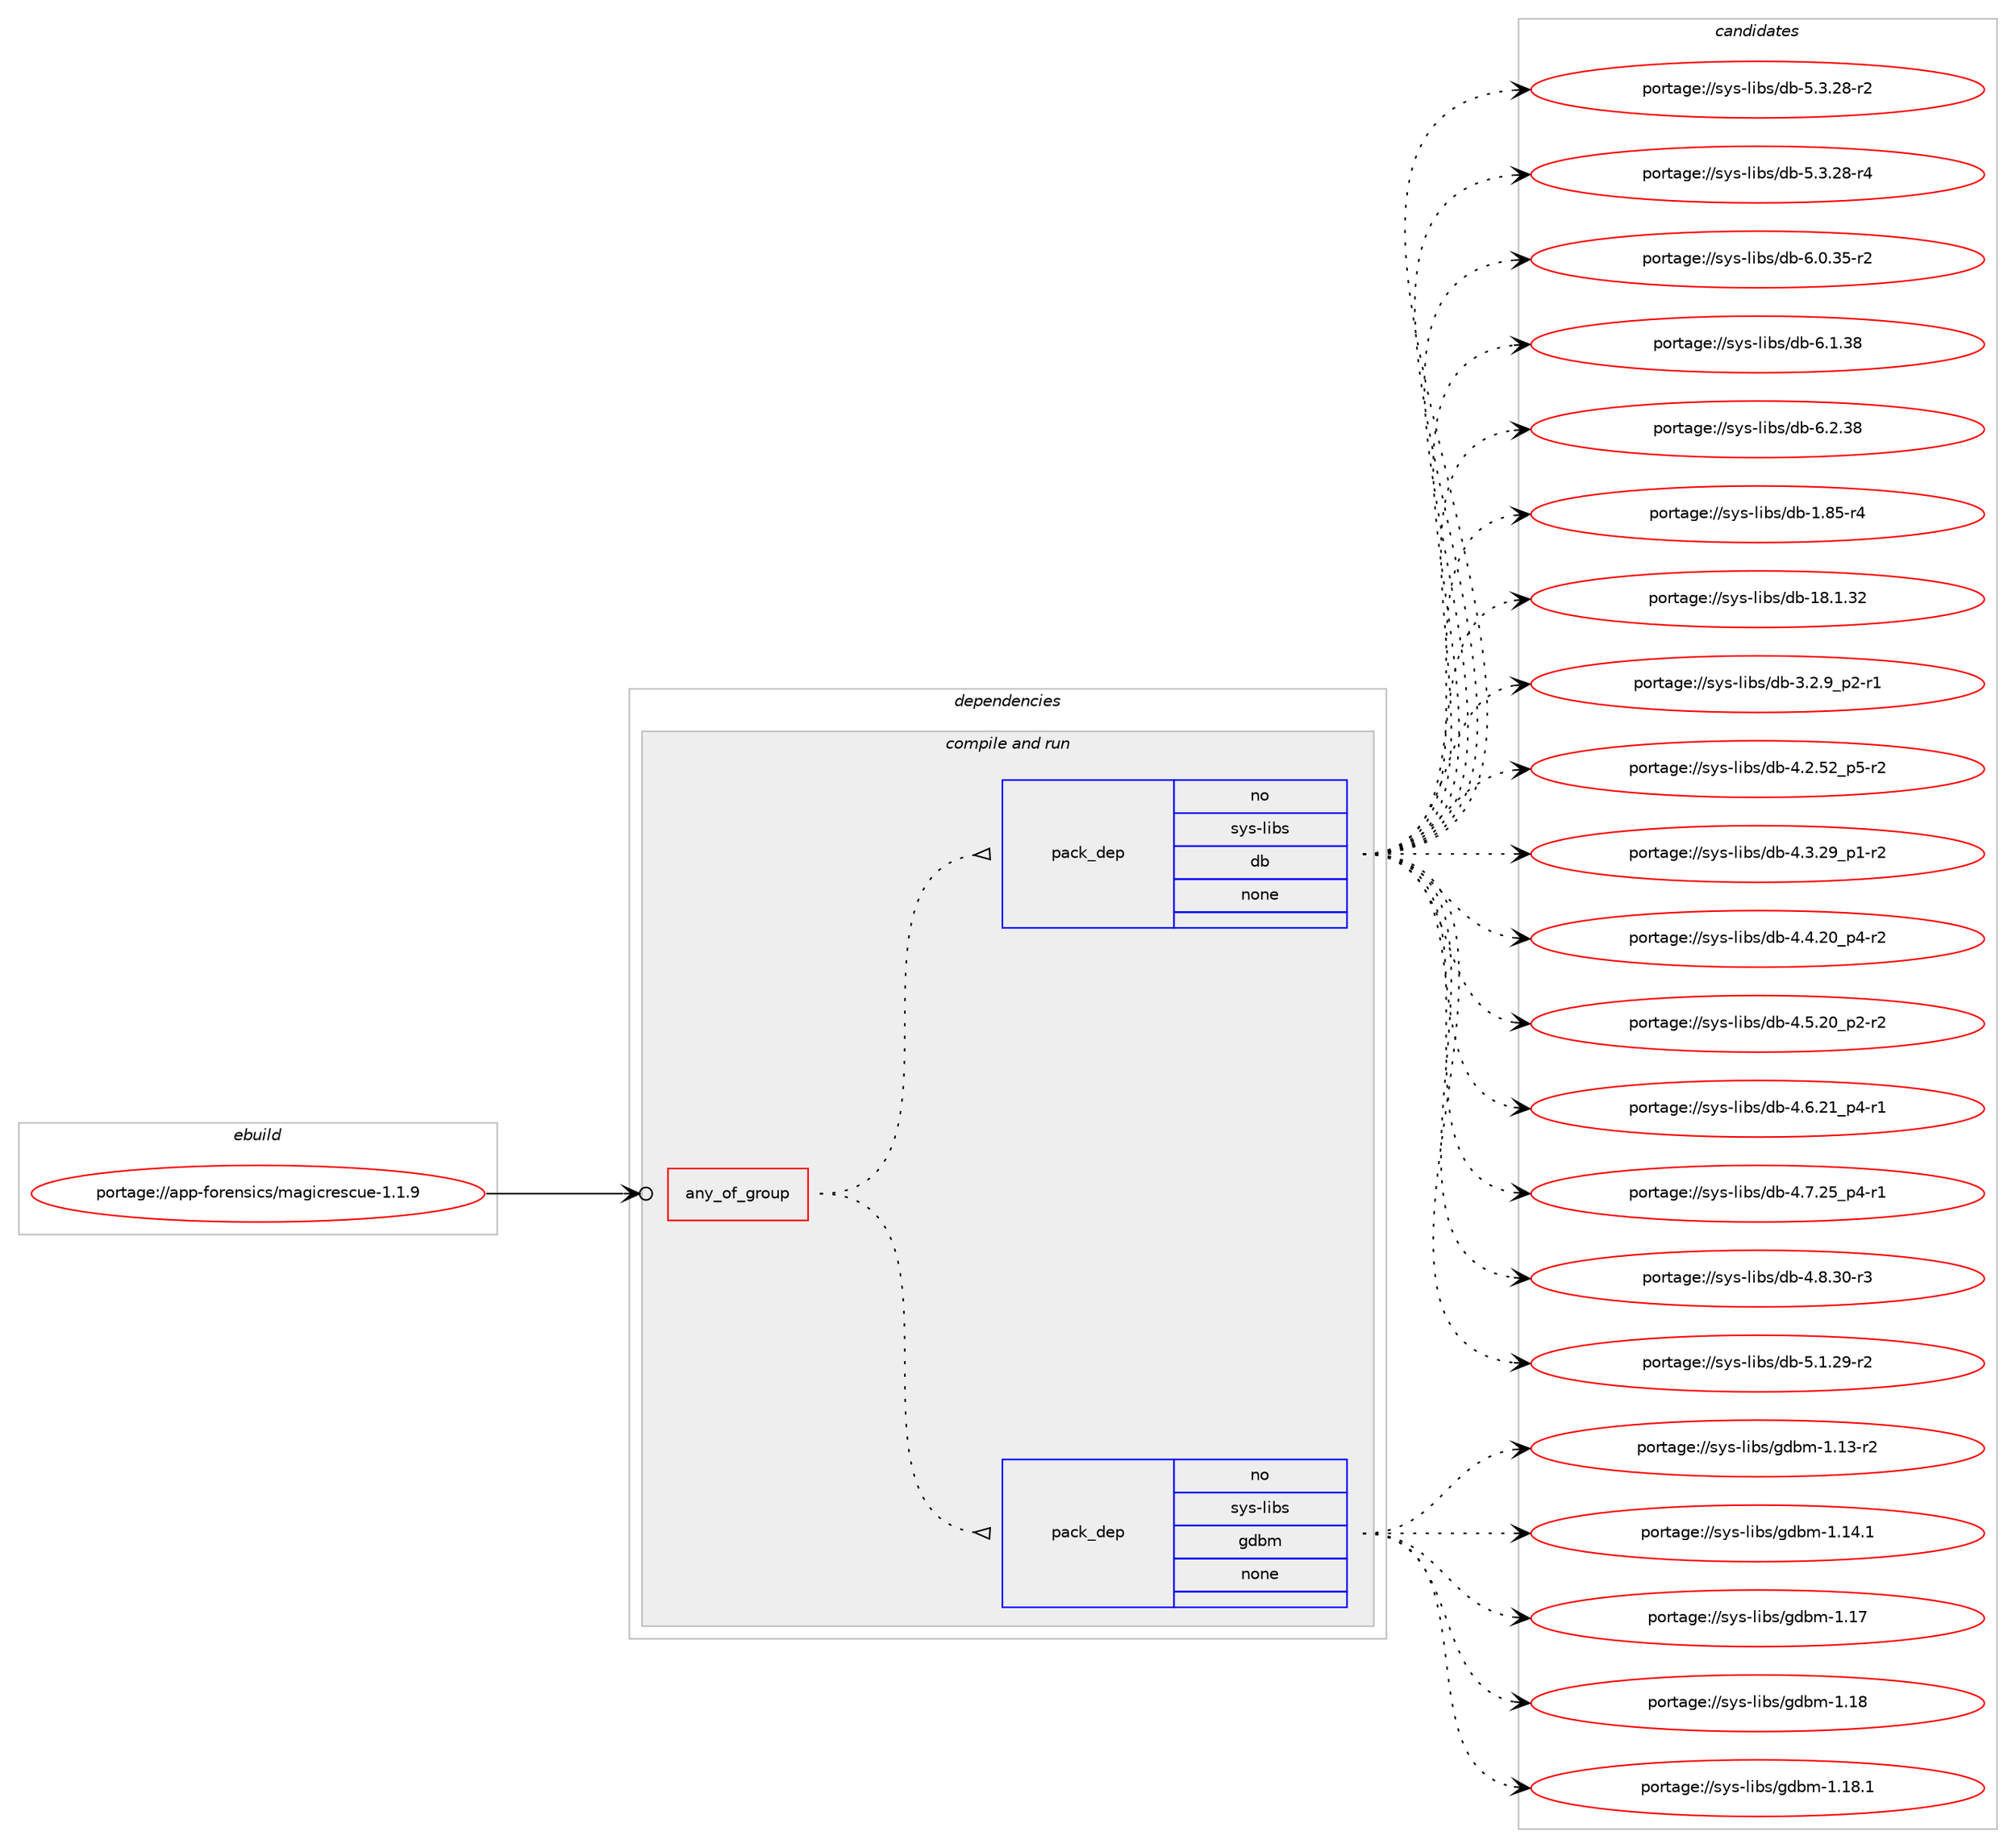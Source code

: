 digraph prolog {

# *************
# Graph options
# *************

newrank=true;
concentrate=true;
compound=true;
graph [rankdir=LR,fontname=Helvetica,fontsize=10,ranksep=1.5];#, ranksep=2.5, nodesep=0.2];
edge  [arrowhead=vee];
node  [fontname=Helvetica,fontsize=10];

# **********
# The ebuild
# **********

subgraph cluster_leftcol {
color=gray;
rank=same;
label=<<i>ebuild</i>>;
id [label="portage://app-forensics/magicrescue-1.1.9", color=red, width=4, href="../app-forensics/magicrescue-1.1.9.svg"];
}

# ****************
# The dependencies
# ****************

subgraph cluster_midcol {
color=gray;
label=<<i>dependencies</i>>;
subgraph cluster_compile {
fillcolor="#eeeeee";
style=filled;
label=<<i>compile</i>>;
}
subgraph cluster_compileandrun {
fillcolor="#eeeeee";
style=filled;
label=<<i>compile and run</i>>;
subgraph any426 {
dependency29240 [label=<<TABLE BORDER="0" CELLBORDER="1" CELLSPACING="0" CELLPADDING="4"><TR><TD CELLPADDING="10">any_of_group</TD></TR></TABLE>>, shape=none, color=red];subgraph pack21248 {
dependency29241 [label=<<TABLE BORDER="0" CELLBORDER="1" CELLSPACING="0" CELLPADDING="4" WIDTH="220"><TR><TD ROWSPAN="6" CELLPADDING="30">pack_dep</TD></TR><TR><TD WIDTH="110">no</TD></TR><TR><TD>sys-libs</TD></TR><TR><TD>gdbm</TD></TR><TR><TD>none</TD></TR><TR><TD></TD></TR></TABLE>>, shape=none, color=blue];
}
dependency29240:e -> dependency29241:w [weight=20,style="dotted",arrowhead="oinv"];
subgraph pack21249 {
dependency29242 [label=<<TABLE BORDER="0" CELLBORDER="1" CELLSPACING="0" CELLPADDING="4" WIDTH="220"><TR><TD ROWSPAN="6" CELLPADDING="30">pack_dep</TD></TR><TR><TD WIDTH="110">no</TD></TR><TR><TD>sys-libs</TD></TR><TR><TD>db</TD></TR><TR><TD>none</TD></TR><TR><TD></TD></TR></TABLE>>, shape=none, color=blue];
}
dependency29240:e -> dependency29242:w [weight=20,style="dotted",arrowhead="oinv"];
}
id:e -> dependency29240:w [weight=20,style="solid",arrowhead="odotvee"];
}
subgraph cluster_run {
fillcolor="#eeeeee";
style=filled;
label=<<i>run</i>>;
}
}

# **************
# The candidates
# **************

subgraph cluster_choices {
rank=same;
color=gray;
label=<<i>candidates</i>>;

subgraph choice21248 {
color=black;
nodesep=1;
choiceportage1151211154510810598115471031009810945494649514511450 [label="portage://sys-libs/gdbm-1.13-r2", color=red, width=4,href="../sys-libs/gdbm-1.13-r2.svg"];
choiceportage1151211154510810598115471031009810945494649524649 [label="portage://sys-libs/gdbm-1.14.1", color=red, width=4,href="../sys-libs/gdbm-1.14.1.svg"];
choiceportage115121115451081059811547103100981094549464955 [label="portage://sys-libs/gdbm-1.17", color=red, width=4,href="../sys-libs/gdbm-1.17.svg"];
choiceportage115121115451081059811547103100981094549464956 [label="portage://sys-libs/gdbm-1.18", color=red, width=4,href="../sys-libs/gdbm-1.18.svg"];
choiceportage1151211154510810598115471031009810945494649564649 [label="portage://sys-libs/gdbm-1.18.1", color=red, width=4,href="../sys-libs/gdbm-1.18.1.svg"];
dependency29241:e -> choiceportage1151211154510810598115471031009810945494649514511450:w [style=dotted,weight="100"];
dependency29241:e -> choiceportage1151211154510810598115471031009810945494649524649:w [style=dotted,weight="100"];
dependency29241:e -> choiceportage115121115451081059811547103100981094549464955:w [style=dotted,weight="100"];
dependency29241:e -> choiceportage115121115451081059811547103100981094549464956:w [style=dotted,weight="100"];
dependency29241:e -> choiceportage1151211154510810598115471031009810945494649564649:w [style=dotted,weight="100"];
}
subgraph choice21249 {
color=black;
nodesep=1;
choiceportage1151211154510810598115471009845494656534511452 [label="portage://sys-libs/db-1.85-r4", color=red, width=4,href="../sys-libs/db-1.85-r4.svg"];
choiceportage115121115451081059811547100984549564649465150 [label="portage://sys-libs/db-18.1.32", color=red, width=4,href="../sys-libs/db-18.1.32.svg"];
choiceportage1151211154510810598115471009845514650465795112504511449 [label="portage://sys-libs/db-3.2.9_p2-r1", color=red, width=4,href="../sys-libs/db-3.2.9_p2-r1.svg"];
choiceportage115121115451081059811547100984552465046535095112534511450 [label="portage://sys-libs/db-4.2.52_p5-r2", color=red, width=4,href="../sys-libs/db-4.2.52_p5-r2.svg"];
choiceportage115121115451081059811547100984552465146505795112494511450 [label="portage://sys-libs/db-4.3.29_p1-r2", color=red, width=4,href="../sys-libs/db-4.3.29_p1-r2.svg"];
choiceportage115121115451081059811547100984552465246504895112524511450 [label="portage://sys-libs/db-4.4.20_p4-r2", color=red, width=4,href="../sys-libs/db-4.4.20_p4-r2.svg"];
choiceportage115121115451081059811547100984552465346504895112504511450 [label="portage://sys-libs/db-4.5.20_p2-r2", color=red, width=4,href="../sys-libs/db-4.5.20_p2-r2.svg"];
choiceportage115121115451081059811547100984552465446504995112524511449 [label="portage://sys-libs/db-4.6.21_p4-r1", color=red, width=4,href="../sys-libs/db-4.6.21_p4-r1.svg"];
choiceportage115121115451081059811547100984552465546505395112524511449 [label="portage://sys-libs/db-4.7.25_p4-r1", color=red, width=4,href="../sys-libs/db-4.7.25_p4-r1.svg"];
choiceportage11512111545108105981154710098455246564651484511451 [label="portage://sys-libs/db-4.8.30-r3", color=red, width=4,href="../sys-libs/db-4.8.30-r3.svg"];
choiceportage11512111545108105981154710098455346494650574511450 [label="portage://sys-libs/db-5.1.29-r2", color=red, width=4,href="../sys-libs/db-5.1.29-r2.svg"];
choiceportage11512111545108105981154710098455346514650564511450 [label="portage://sys-libs/db-5.3.28-r2", color=red, width=4,href="../sys-libs/db-5.3.28-r2.svg"];
choiceportage11512111545108105981154710098455346514650564511452 [label="portage://sys-libs/db-5.3.28-r4", color=red, width=4,href="../sys-libs/db-5.3.28-r4.svg"];
choiceportage11512111545108105981154710098455446484651534511450 [label="portage://sys-libs/db-6.0.35-r2", color=red, width=4,href="../sys-libs/db-6.0.35-r2.svg"];
choiceportage1151211154510810598115471009845544649465156 [label="portage://sys-libs/db-6.1.38", color=red, width=4,href="../sys-libs/db-6.1.38.svg"];
choiceportage1151211154510810598115471009845544650465156 [label="portage://sys-libs/db-6.2.38", color=red, width=4,href="../sys-libs/db-6.2.38.svg"];
dependency29242:e -> choiceportage1151211154510810598115471009845494656534511452:w [style=dotted,weight="100"];
dependency29242:e -> choiceportage115121115451081059811547100984549564649465150:w [style=dotted,weight="100"];
dependency29242:e -> choiceportage1151211154510810598115471009845514650465795112504511449:w [style=dotted,weight="100"];
dependency29242:e -> choiceportage115121115451081059811547100984552465046535095112534511450:w [style=dotted,weight="100"];
dependency29242:e -> choiceportage115121115451081059811547100984552465146505795112494511450:w [style=dotted,weight="100"];
dependency29242:e -> choiceportage115121115451081059811547100984552465246504895112524511450:w [style=dotted,weight="100"];
dependency29242:e -> choiceportage115121115451081059811547100984552465346504895112504511450:w [style=dotted,weight="100"];
dependency29242:e -> choiceportage115121115451081059811547100984552465446504995112524511449:w [style=dotted,weight="100"];
dependency29242:e -> choiceportage115121115451081059811547100984552465546505395112524511449:w [style=dotted,weight="100"];
dependency29242:e -> choiceportage11512111545108105981154710098455246564651484511451:w [style=dotted,weight="100"];
dependency29242:e -> choiceportage11512111545108105981154710098455346494650574511450:w [style=dotted,weight="100"];
dependency29242:e -> choiceportage11512111545108105981154710098455346514650564511450:w [style=dotted,weight="100"];
dependency29242:e -> choiceportage11512111545108105981154710098455346514650564511452:w [style=dotted,weight="100"];
dependency29242:e -> choiceportage11512111545108105981154710098455446484651534511450:w [style=dotted,weight="100"];
dependency29242:e -> choiceportage1151211154510810598115471009845544649465156:w [style=dotted,weight="100"];
dependency29242:e -> choiceportage1151211154510810598115471009845544650465156:w [style=dotted,weight="100"];
}
}

}
